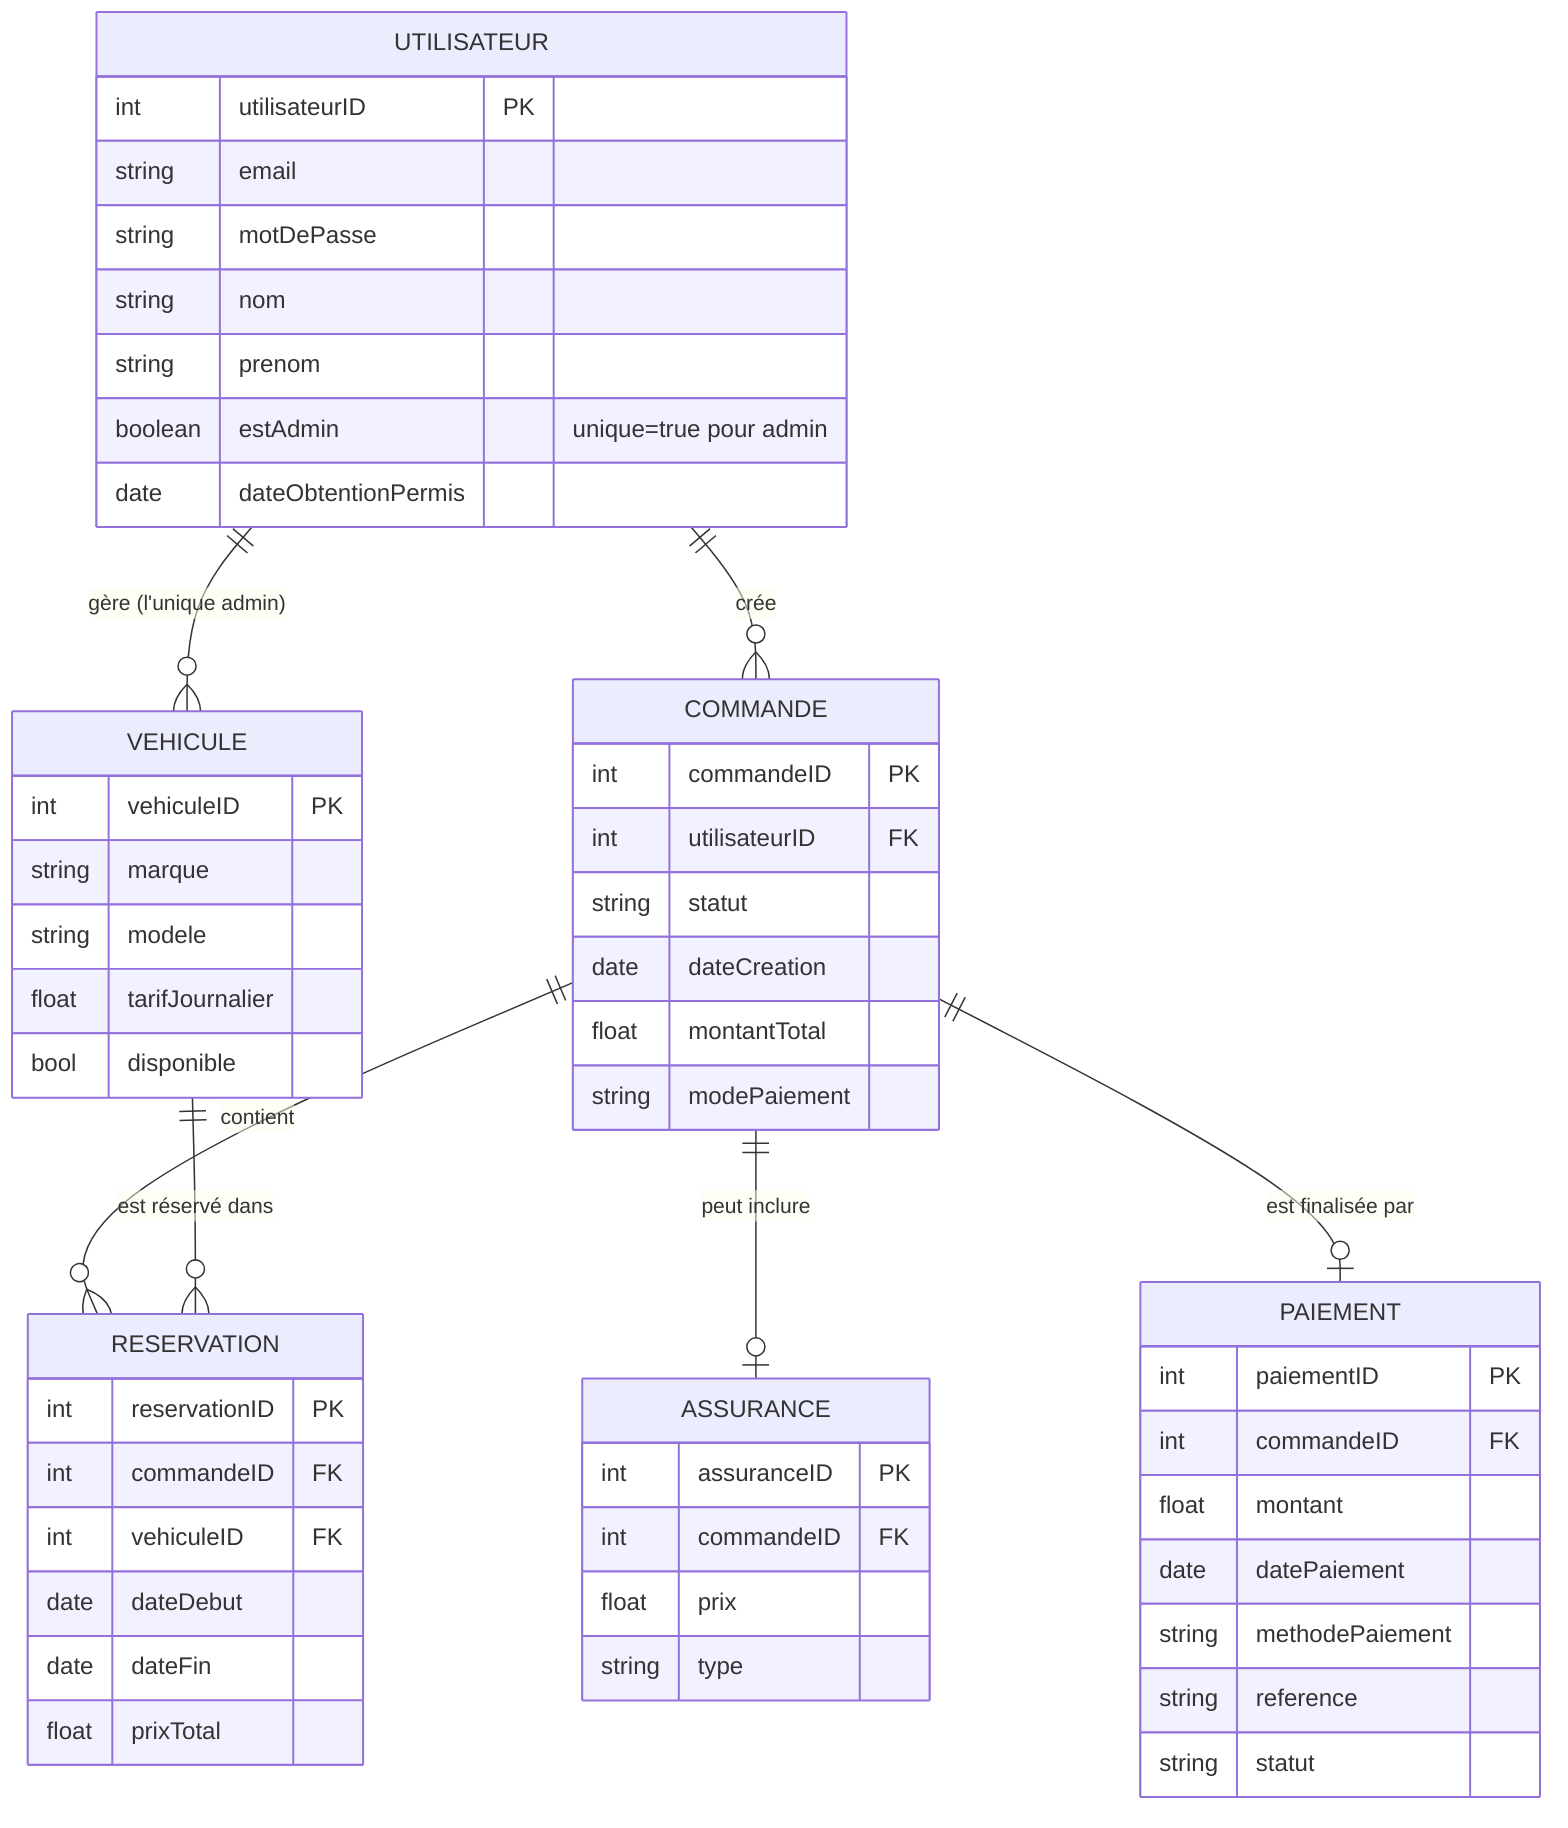 erDiagram
    UTILISATEUR {
        int utilisateurID PK
        string email
        string motDePasse
        string nom
        string prenom
        boolean estAdmin "unique=true pour admin"
        date dateObtentionPermis
    }

    VEHICULE {
        int vehiculeID PK
        string marque
        string modele
        float tarifJournalier
        bool disponible
    }

    COMMANDE {
        int commandeID PK
        int utilisateurID FK
        string statut
        date dateCreation
        float montantTotal
        string modePaiement
    }

    RESERVATION {
        int reservationID PK
        int commandeID FK
        int vehiculeID FK
        date dateDebut
        date dateFin
        float prixTotal
    }

    ASSURANCE {
        int assuranceID PK
        int commandeID FK
        float prix
        string type
    }

    PAIEMENT {
        int paiementID PK
        int commandeID FK
        float montant
        date datePaiement
        string methodePaiement
        string reference
        string statut
    }

    UTILISATEUR ||--o{ COMMANDE : "crée"
    UTILISATEUR ||--o{ VEHICULE : "gère (l'unique admin)"
    COMMANDE ||--o{ RESERVATION : "contient"
    COMMANDE ||--o| ASSURANCE : "peut inclure"
    COMMANDE ||--o| PAIEMENT : "est finalisée par"
    VEHICULE ||--o{ RESERVATION : "est réservé dans"